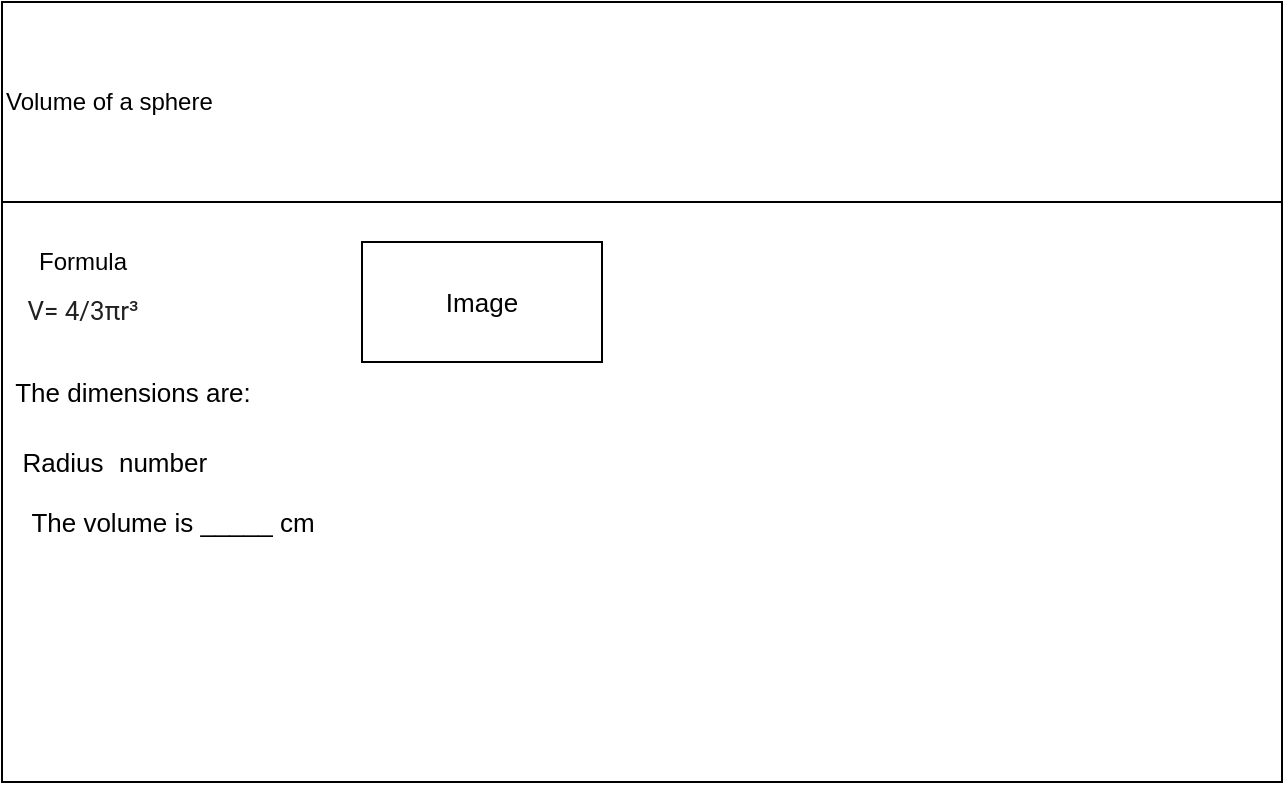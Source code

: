 <mxfile>
    <diagram id="TDUtpKXpew1Cujk3Dwm5" name="Page-1">
        <mxGraphModel dx="1074" dy="741" grid="1" gridSize="10" guides="1" tooltips="1" connect="1" arrows="1" fold="1" page="1" pageScale="1" pageWidth="850" pageHeight="1100" math="0" shadow="0">
            <root>
                <mxCell id="0"/>
                <mxCell id="1" parent="0"/>
                <mxCell id="2" value="" style="rounded=0;whiteSpace=wrap;html=1;" vertex="1" parent="1">
                    <mxGeometry x="90" y="160" width="640" height="390" as="geometry"/>
                </mxCell>
                <mxCell id="3" value="Volume of a sphere" style="rounded=0;whiteSpace=wrap;html=1;align=left;" vertex="1" parent="1">
                    <mxGeometry x="90" y="160" width="640" height="100" as="geometry"/>
                </mxCell>
                <mxCell id="4" value="Formula" style="text;html=1;align=center;verticalAlign=middle;resizable=0;points=[];autosize=1;strokeColor=none;fillColor=none;" vertex="1" parent="1">
                    <mxGeometry x="100" y="280" width="60" height="20" as="geometry"/>
                </mxCell>
                <mxCell id="5" value="&lt;h4 style=&quot;padding: 0px ; font-family: &amp;#34;roboto&amp;#34; , &amp;#34;helvetica&amp;#34; , &amp;#34;arial&amp;#34; , sans-serif ; font-weight: 400 ; line-height: 32px ; margin: 24px 0px 16px ; color: rgba(0 , 0 , 0 , 0.87)&quot;&gt;&lt;font style=&quot;font-size: 13px&quot;&gt;V= 4/3πr³&lt;/font&gt;&lt;/h4&gt;" style="text;html=1;align=center;verticalAlign=middle;resizable=0;points=[];autosize=1;strokeColor=none;fillColor=none;" vertex="1" parent="1">
                    <mxGeometry x="95" y="270" width="70" height="80" as="geometry"/>
                </mxCell>
                <mxCell id="6" value="The dimensions are:" style="text;html=1;align=center;verticalAlign=middle;resizable=0;points=[];autosize=1;strokeColor=none;fillColor=none;fontSize=13;" vertex="1" parent="1">
                    <mxGeometry x="90" y="345" width="130" height="20" as="geometry"/>
                </mxCell>
                <mxCell id="7" value="Radius" style="text;html=1;align=center;verticalAlign=middle;resizable=0;points=[];autosize=1;strokeColor=none;fillColor=none;fontSize=13;" vertex="1" parent="1">
                    <mxGeometry x="90" y="380" width="60" height="20" as="geometry"/>
                </mxCell>
                <mxCell id="8" value="number" style="text;html=1;align=center;verticalAlign=middle;resizable=0;points=[];autosize=1;strokeColor=none;fillColor=none;fontSize=13;" vertex="1" parent="1">
                    <mxGeometry x="140" y="380" width="60" height="20" as="geometry"/>
                </mxCell>
                <mxCell id="9" value="The volume is _____ cm" style="text;html=1;align=center;verticalAlign=middle;resizable=0;points=[];autosize=1;strokeColor=none;fillColor=none;fontSize=13;" vertex="1" parent="1">
                    <mxGeometry x="95" y="410" width="160" height="20" as="geometry"/>
                </mxCell>
                <mxCell id="10" value="Image" style="rounded=0;whiteSpace=wrap;html=1;labelBackgroundColor=none;fontSize=13;" vertex="1" parent="1">
                    <mxGeometry x="270" y="280" width="120" height="60" as="geometry"/>
                </mxCell>
            </root>
        </mxGraphModel>
    </diagram>
</mxfile>